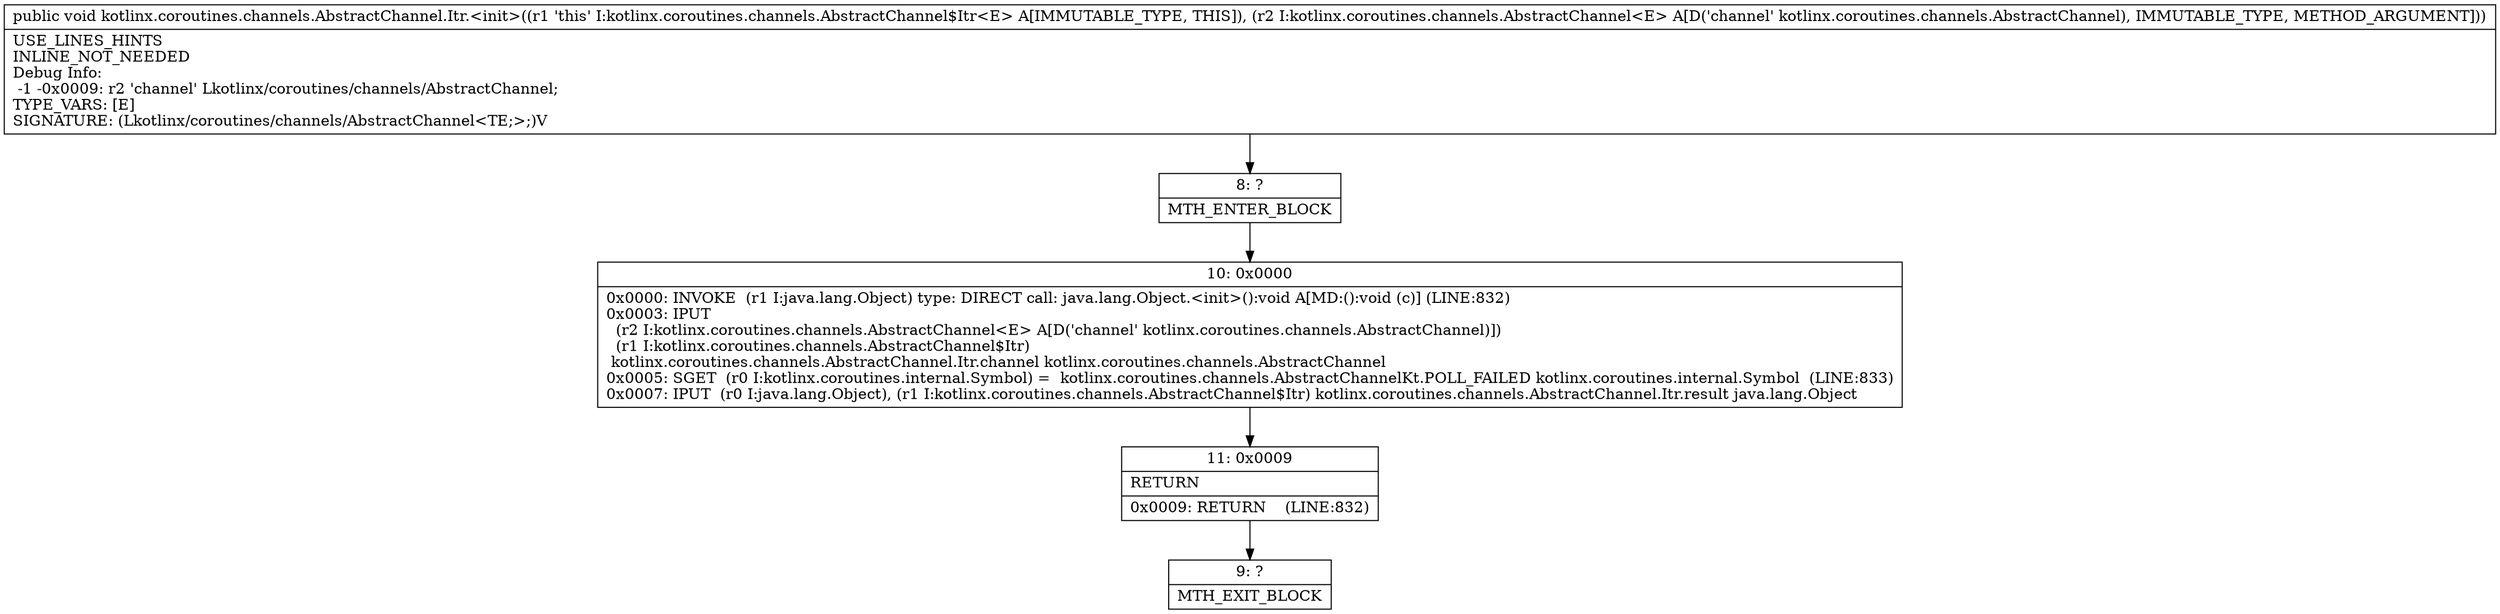 digraph "CFG forkotlinx.coroutines.channels.AbstractChannel.Itr.\<init\>(Lkotlinx\/coroutines\/channels\/AbstractChannel;)V" {
Node_8 [shape=record,label="{8\:\ ?|MTH_ENTER_BLOCK\l}"];
Node_10 [shape=record,label="{10\:\ 0x0000|0x0000: INVOKE  (r1 I:java.lang.Object) type: DIRECT call: java.lang.Object.\<init\>():void A[MD:():void (c)] (LINE:832)\l0x0003: IPUT  \l  (r2 I:kotlinx.coroutines.channels.AbstractChannel\<E\> A[D('channel' kotlinx.coroutines.channels.AbstractChannel)])\l  (r1 I:kotlinx.coroutines.channels.AbstractChannel$Itr)\l kotlinx.coroutines.channels.AbstractChannel.Itr.channel kotlinx.coroutines.channels.AbstractChannel \l0x0005: SGET  (r0 I:kotlinx.coroutines.internal.Symbol) =  kotlinx.coroutines.channels.AbstractChannelKt.POLL_FAILED kotlinx.coroutines.internal.Symbol  (LINE:833)\l0x0007: IPUT  (r0 I:java.lang.Object), (r1 I:kotlinx.coroutines.channels.AbstractChannel$Itr) kotlinx.coroutines.channels.AbstractChannel.Itr.result java.lang.Object \l}"];
Node_11 [shape=record,label="{11\:\ 0x0009|RETURN\l|0x0009: RETURN    (LINE:832)\l}"];
Node_9 [shape=record,label="{9\:\ ?|MTH_EXIT_BLOCK\l}"];
MethodNode[shape=record,label="{public void kotlinx.coroutines.channels.AbstractChannel.Itr.\<init\>((r1 'this' I:kotlinx.coroutines.channels.AbstractChannel$Itr\<E\> A[IMMUTABLE_TYPE, THIS]), (r2 I:kotlinx.coroutines.channels.AbstractChannel\<E\> A[D('channel' kotlinx.coroutines.channels.AbstractChannel), IMMUTABLE_TYPE, METHOD_ARGUMENT]))  | USE_LINES_HINTS\lINLINE_NOT_NEEDED\lDebug Info:\l  \-1 \-0x0009: r2 'channel' Lkotlinx\/coroutines\/channels\/AbstractChannel;\lTYPE_VARS: [E]\lSIGNATURE: (Lkotlinx\/coroutines\/channels\/AbstractChannel\<TE;\>;)V\l}"];
MethodNode -> Node_8;Node_8 -> Node_10;
Node_10 -> Node_11;
Node_11 -> Node_9;
}

